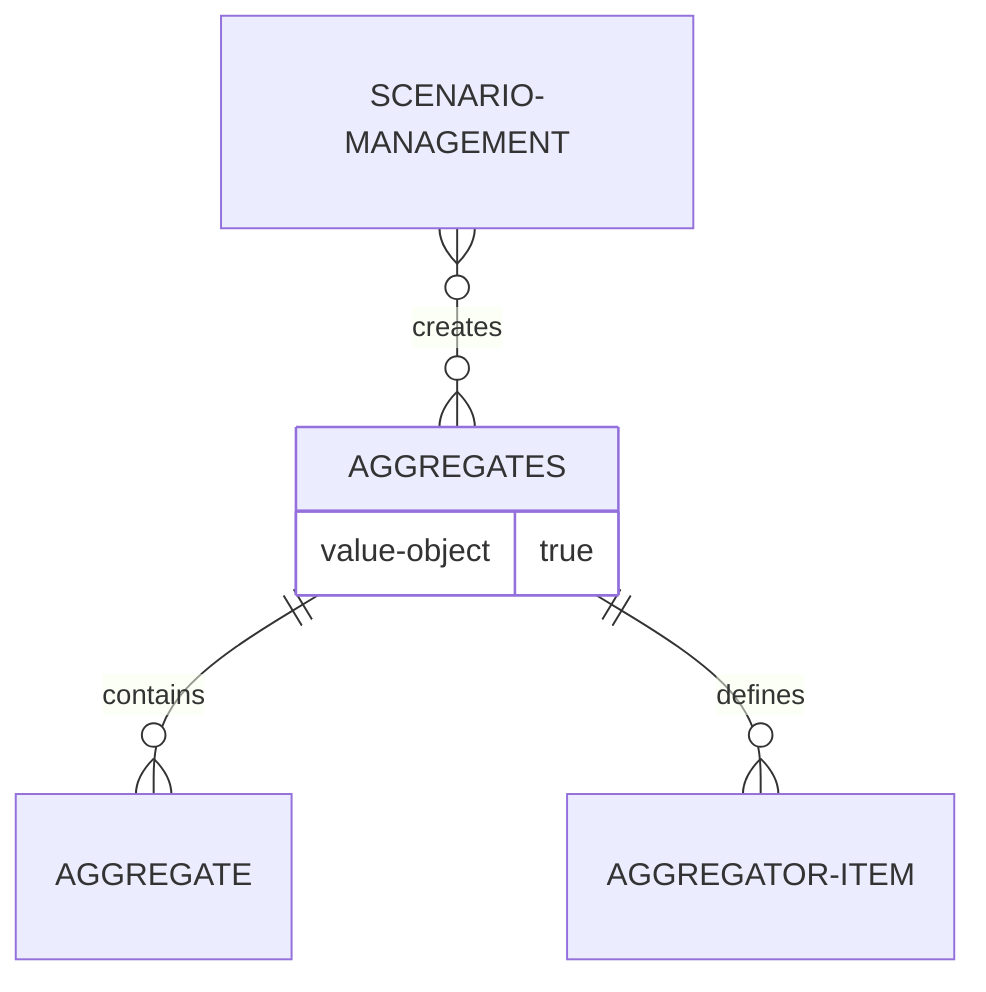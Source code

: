 erDiagram
   AGGREGATES {
       value-object true}
   SCENARIO-MANAGEMENT o{--o{ AGGREGATES : "creates"
    AGGREGATES ||--o{ AGGREGATE : "contains"
    AGGREGATES ||--o{ AGGREGATOR-ITEM : "defines"
